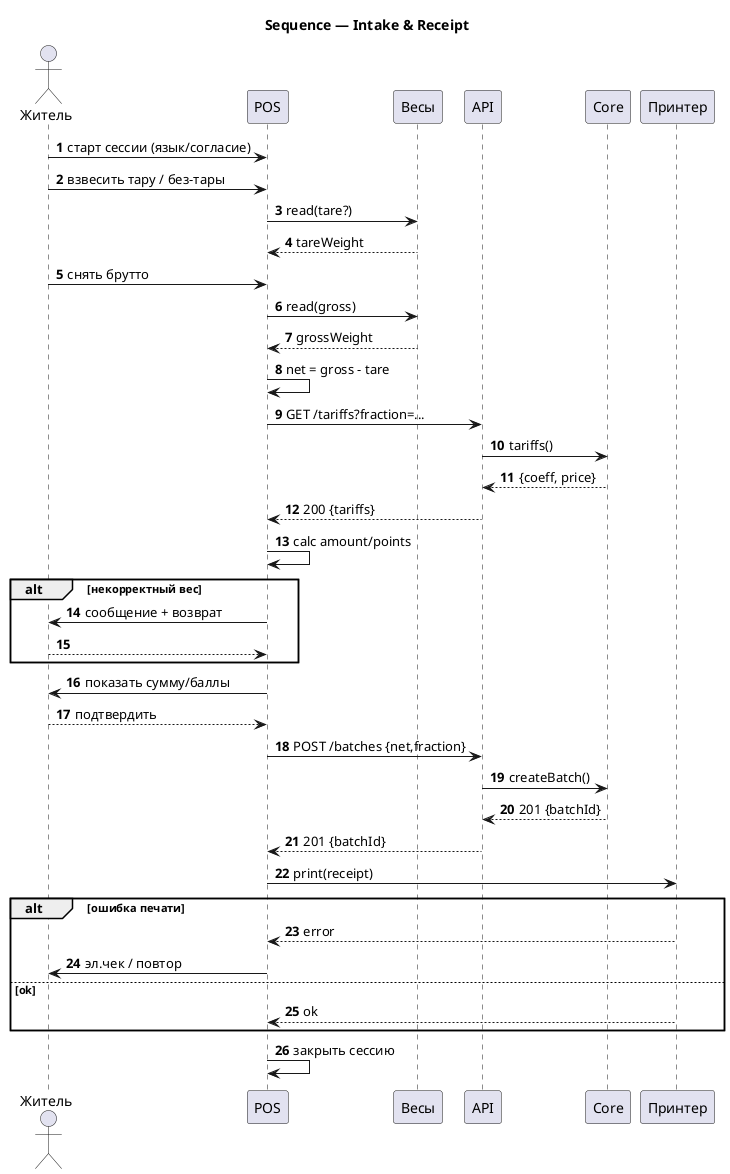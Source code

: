 @startuml
title Sequence — Intake & Receipt
autonumber
actor "Житель" as U
participant "POS" as POS
participant "Весы" as S
participant "API" as API
participant "Core" as CORE
participant "Принтер" as FP

U -> POS: старт сессии (язык/согласие)
U -> POS: взвесить тару / без-тары
POS -> S: read(tare?)
S --> POS: tareWeight
U -> POS: снять брутто
POS -> S: read(gross)
S --> POS: grossWeight
POS -> POS: net = gross - tare
POS -> API: GET /tariffs?fraction=...
API -> CORE: tariffs()
CORE --> API: {coeff, price}
API --> POS: 200 {tariffs}
POS -> POS: calc amount/points
alt некорректный вес
  POS -> U: сообщение + возврат
  return
end
POS -> U: показать сумму/баллы
U --> POS: подтвердить
POS -> API: POST /batches {net,fraction}
API -> CORE: createBatch()
CORE --> API: 201 {batchId}
API --> POS: 201 {batchId}
POS -> FP: print(receipt)
alt ошибка печати
  FP --> POS: error
  POS -> U: эл.чек / повтор
else ok
  FP --> POS: ok
end
POS -> POS: закрыть сессию
@enduml
